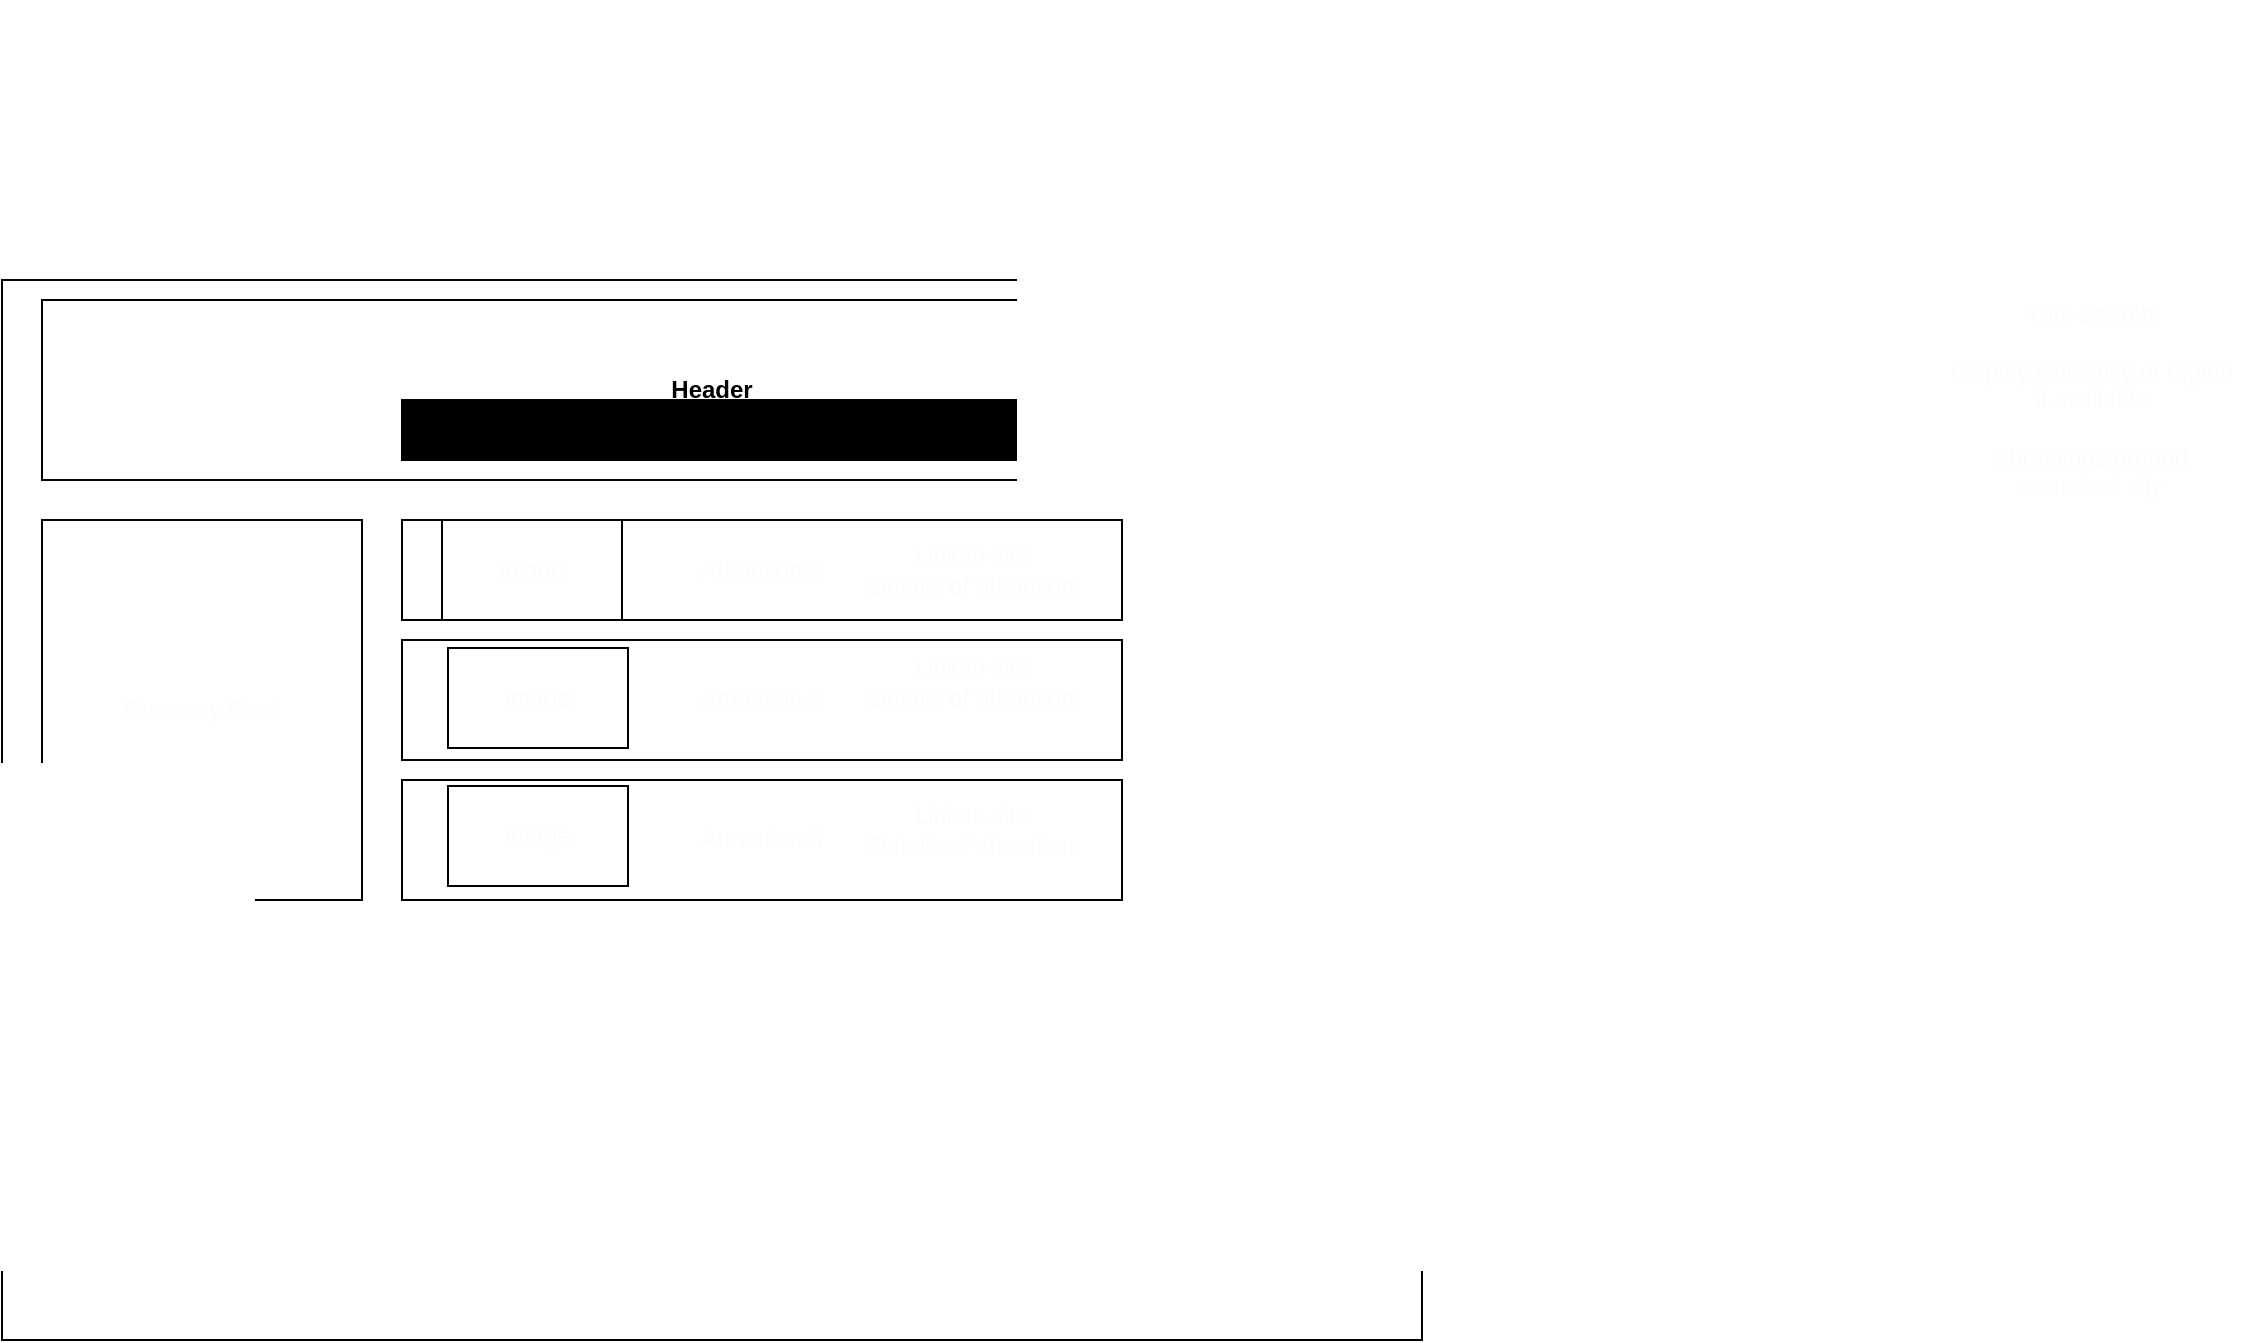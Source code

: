 <mxfile>
    <diagram id="awQh7yqUwGJEL8wkzMlU" name="Page-1">
        <mxGraphModel dx="1673" dy="1887" grid="1" gridSize="10" guides="1" tooltips="1" connect="1" arrows="1" fold="1" page="1" pageScale="1" pageWidth="850" pageHeight="1100" math="0" shadow="0">
            <root>
                <mxCell id="0"/>
                <mxCell id="1" parent="0"/>
                <mxCell id="2" value="&lt;i&gt;Background Image&lt;/i&gt;" style="rounded=0;whiteSpace=wrap;html=1;" vertex="1" parent="1">
                    <mxGeometry x="70" y="30" width="710" height="530" as="geometry"/>
                </mxCell>
                <mxCell id="3" value="&lt;b&gt;Header&lt;/b&gt;" style="rounded=0;whiteSpace=wrap;html=1;" vertex="1" parent="1">
                    <mxGeometry x="90" y="40" width="670" height="90" as="geometry"/>
                </mxCell>
                <mxCell id="4" value="City Search" style="rounded=0;whiteSpace=wrap;html=1;fillColor=#000000;" vertex="1" parent="1">
                    <mxGeometry x="270" y="90" width="310" height="30" as="geometry"/>
                </mxCell>
                <mxCell id="12" value="City Search&lt;br&gt;&lt;br&gt;Display Currency of region if available&lt;br&gt;&lt;br&gt;attractions around searched city" style="text;html=1;strokeColor=none;fillColor=none;align=center;verticalAlign=middle;whiteSpace=wrap;rounded=0;fontColor=#FCFCFC;" vertex="1" parent="1">
                    <mxGeometry x="1040" y="-110" width="150" height="400" as="geometry"/>
                </mxCell>
                <mxCell id="13" value="Currency Card" style="rounded=0;whiteSpace=wrap;html=1;fontColor=#FCFCFC;fillColor=default;" vertex="1" parent="1">
                    <mxGeometry x="90" y="150" width="160" height="190" as="geometry"/>
                </mxCell>
                <mxCell id="14" value="Attraction 1" style="rounded=0;whiteSpace=wrap;html=1;fontColor=#FCFCFC;fillColor=default;" vertex="1" parent="1">
                    <mxGeometry x="270" y="150" width="360" height="50" as="geometry"/>
                </mxCell>
                <mxCell id="16" value="&lt;span&gt;Attraction 2&lt;/span&gt;" style="rounded=0;whiteSpace=wrap;html=1;fontColor=#FCFCFC;fillColor=default;" vertex="1" parent="1">
                    <mxGeometry x="270" y="210" width="360" height="60" as="geometry"/>
                </mxCell>
                <mxCell id="17" value="&lt;span&gt;Attraction 3&lt;/span&gt;" style="rounded=0;whiteSpace=wrap;html=1;fontColor=#FCFCFC;fillColor=default;" vertex="1" parent="1">
                    <mxGeometry x="270" y="280" width="360" height="60" as="geometry"/>
                </mxCell>
                <mxCell id="18" value="image" style="rounded=0;whiteSpace=wrap;html=1;fontColor=#FCFCFC;fillColor=default;" vertex="1" parent="1">
                    <mxGeometry x="290" y="150" width="90" height="50" as="geometry"/>
                </mxCell>
                <mxCell id="19" value="image" style="rounded=0;whiteSpace=wrap;html=1;fontColor=#FCFCFC;fillColor=default;" vertex="1" parent="1">
                    <mxGeometry x="293" y="214" width="90" height="50" as="geometry"/>
                </mxCell>
                <mxCell id="20" value="image" style="rounded=0;whiteSpace=wrap;html=1;fontColor=#FCFCFC;fillColor=default;" vertex="1" parent="1">
                    <mxGeometry x="293" y="283" width="90" height="50" as="geometry"/>
                </mxCell>
                <mxCell id="21" value="Link to site&lt;br&gt;Details of attraction" style="text;html=1;strokeColor=none;fillColor=none;align=center;verticalAlign=middle;whiteSpace=wrap;rounded=0;fontColor=#FCFCFC;" vertex="1" parent="1">
                    <mxGeometry x="490" y="120" width="130" height="110" as="geometry"/>
                </mxCell>
                <mxCell id="22" value="Link to site&lt;br&gt;Details of attraction" style="text;html=1;strokeColor=none;fillColor=none;align=center;verticalAlign=middle;whiteSpace=wrap;rounded=0;fontColor=#FCFCFC;" vertex="1" parent="1">
                    <mxGeometry x="490" y="176" width="130" height="110" as="geometry"/>
                </mxCell>
                <mxCell id="23" value="Link to site&lt;br&gt;Details of attraction" style="text;html=1;strokeColor=none;fillColor=none;align=center;verticalAlign=middle;whiteSpace=wrap;rounded=0;fontColor=#FCFCFC;" vertex="1" parent="1">
                    <mxGeometry x="490" y="250" width="130" height="110" as="geometry"/>
                </mxCell>
            </root>
        </mxGraphModel>
    </diagram>
</mxfile>